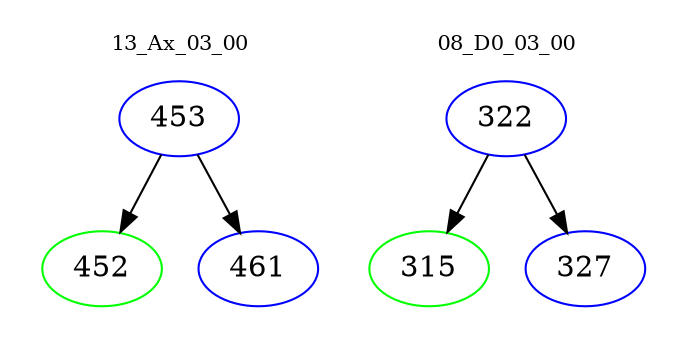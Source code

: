 digraph{
subgraph cluster_0 {
color = white
label = "13_Ax_03_00";
fontsize=10;
T0_453 [label="453", color="blue"]
T0_453 -> T0_452 [color="black"]
T0_452 [label="452", color="green"]
T0_453 -> T0_461 [color="black"]
T0_461 [label="461", color="blue"]
}
subgraph cluster_1 {
color = white
label = "08_D0_03_00";
fontsize=10;
T1_322 [label="322", color="blue"]
T1_322 -> T1_315 [color="black"]
T1_315 [label="315", color="green"]
T1_322 -> T1_327 [color="black"]
T1_327 [label="327", color="blue"]
}
}
